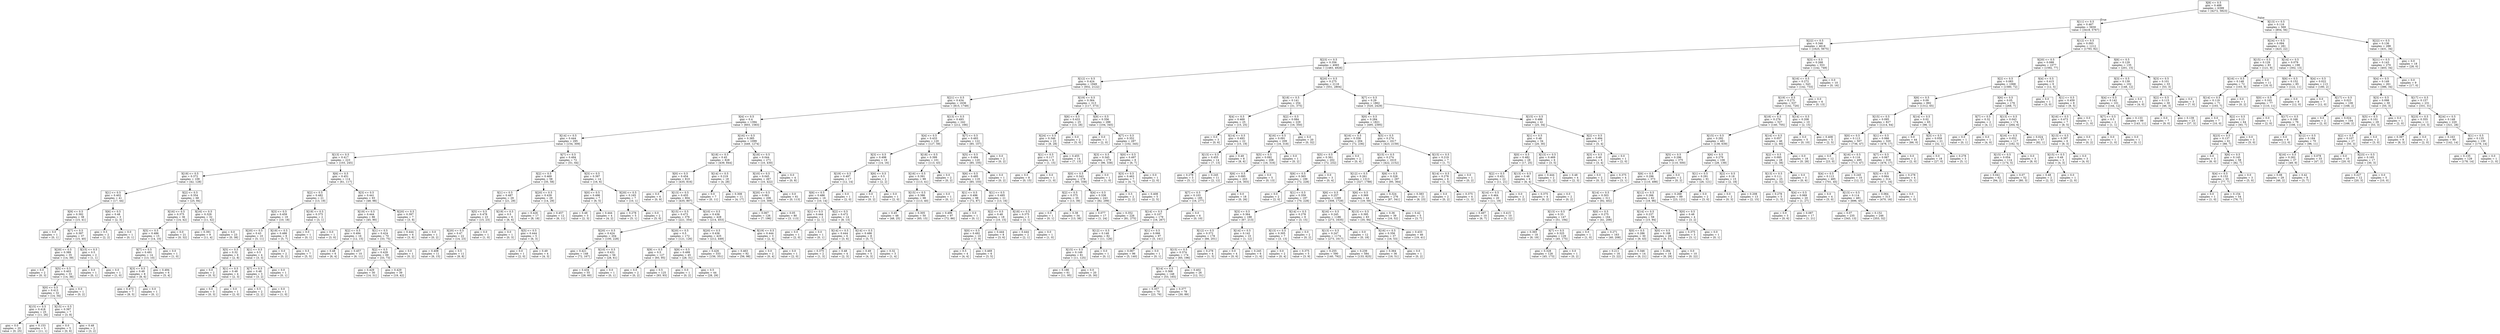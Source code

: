 digraph Tree {
node [shape=box] ;
0 [label="X[8] <= 0.5\ngini = 0.488\nsamples = 6399\nvalue = [4272, 5823]"] ;
1 [label="X[11] <= 0.5\ngini = 0.467\nsamples = 5830\nvalue = [3418, 5767]"] ;
0 -> 1 [labeldistance=2.5, labelangle=45, headlabel="True"] ;
2 [label="X[22] <= 0.5\ngini = 0.346\nsamples = 4618\nvalue = [1625, 5675]"] ;
1 -> 2 ;
3 [label="X[23] <= 0.5\ngini = 0.356\nsamples = 4065\nvalue = [1483, 4926]"] ;
2 -> 3 ;
4 [label="X[12] <= 0.5\ngini = 0.424\nsamples = 1949\nvalue = [932, 2122]"] ;
3 -> 4 ;
5 [label="X[21] <= 0.5\ngini = 0.434\nsamples = 1636\nvalue = [815, 1749]"] ;
4 -> 5 ;
6 [label="X[4] <= 0.5\ngini = 0.4\nsamples = 1394\nvalue = [603, 1583]"] ;
5 -> 6 ;
7 [label="X[14] <= 0.5\ngini = 0.444\nsamples = 295\nvalue = [154, 309]"] ;
6 -> 7 ;
8 [label="X[13] <= 0.5\ngini = 0.417\nsamples = 223\nvalue = [103, 245]"] ;
7 -> 8 ;
9 [label="X[19] <= 0.5\ngini = 0.372\nsamples = 109\nvalue = [42, 128]"] ;
8 -> 9 ;
10 [label="X[1] <= 0.5\ngini = 0.402\nsamples = 41\nvalue = [17, 44]"] ;
9 -> 10 ;
11 [label="X[9] <= 0.5\ngini = 0.392\nsamples = 38\nvalue = [15, 41]"] ;
10 -> 11 ;
12 [label="gini = 0.0\nsamples = 1\nvalue = [0, 1]"] ;
11 -> 12 ;
13 [label="X[7] <= 0.5\ngini = 0.397\nsamples = 37\nvalue = [15, 40]"] ;
11 -> 13 ;
14 [label="X[20] <= 0.5\ngini = 0.389\nsamples = 35\nvalue = [14, 39]"] ;
13 -> 14 ;
15 [label="gini = 0.0\nsamples = 2\nvalue = [0, 3]"] ;
14 -> 15 ;
16 [label="X[5] <= 0.5\ngini = 0.403\nsamples = 33\nvalue = [14, 36]"] ;
14 -> 16 ;
17 [label="X[0] <= 0.5\ngini = 0.413\nsamples = 32\nvalue = [14, 34]"] ;
16 -> 17 ;
18 [label="X[15] <= 0.5\ngini = 0.418\nsamples = 25\nvalue = [11, 26]"] ;
17 -> 18 ;
19 [label="gini = 0.0\nsamples = 20\nvalue = [0, 25]"] ;
18 -> 19 ;
20 [label="gini = 0.153\nsamples = 5\nvalue = [11, 1]"] ;
18 -> 20 ;
21 [label="X[15] <= 0.5\ngini = 0.397\nsamples = 7\nvalue = [3, 8]"] ;
17 -> 21 ;
22 [label="gini = 0.0\nsamples = 5\nvalue = [0, 6]"] ;
21 -> 22 ;
23 [label="gini = 0.48\nsamples = 2\nvalue = [3, 2]"] ;
21 -> 23 ;
24 [label="gini = 0.0\nsamples = 1\nvalue = [0, 2]"] ;
16 -> 24 ;
25 [label="X[15] <= 0.5\ngini = 0.5\nsamples = 2\nvalue = [1, 1]"] ;
13 -> 25 ;
26 [label="gini = 0.0\nsamples = 1\nvalue = [0, 1]"] ;
25 -> 26 ;
27 [label="gini = 0.0\nsamples = 1\nvalue = [1, 0]"] ;
25 -> 27 ;
28 [label="X[6] <= 0.5\ngini = 0.48\nsamples = 3\nvalue = [2, 3]"] ;
10 -> 28 ;
29 [label="gini = 0.5\nsamples = 2\nvalue = [2, 2]"] ;
28 -> 29 ;
30 [label="gini = 0.0\nsamples = 1\nvalue = [0, 1]"] ;
28 -> 30 ;
31 [label="X[2] <= 0.5\ngini = 0.354\nsamples = 68\nvalue = [25, 84]"] ;
9 -> 31 ;
32 [label="X[16] <= 0.5\ngini = 0.375\nsamples = 36\nvalue = [14, 42]"] ;
31 -> 32 ;
33 [label="X[5] <= 0.5\ngini = 0.486\nsamples = 15\nvalue = [14, 10]"] ;
32 -> 33 ;
34 [label="X[7] <= 0.5\ngini = 0.491\nsamples = 14\nvalue = [13, 10]"] ;
33 -> 34 ;
35 [label="X[3] <= 0.5\ngini = 0.49\nsamples = 8\nvalue = [8, 6]"] ;
34 -> 35 ;
36 [label="gini = 0.473\nsamples = 7\nvalue = [8, 5]"] ;
35 -> 36 ;
37 [label="gini = 0.0\nsamples = 1\nvalue = [0, 1]"] ;
35 -> 37 ;
38 [label="gini = 0.494\nsamples = 6\nvalue = [5, 4]"] ;
34 -> 38 ;
39 [label="gini = 0.0\nsamples = 1\nvalue = [1, 0]"] ;
33 -> 39 ;
40 [label="gini = 0.0\nsamples = 21\nvalue = [0, 32]"] ;
32 -> 40 ;
41 [label="X[16] <= 0.5\ngini = 0.329\nsamples = 32\nvalue = [11, 42]"] ;
31 -> 41 ;
42 [label="gini = 0.391\nsamples = 9\nvalue = [11, 4]"] ;
41 -> 42 ;
43 [label="gini = 0.0\nsamples = 23\nvalue = [0, 38]"] ;
41 -> 43 ;
44 [label="X[6] <= 0.5\ngini = 0.451\nsamples = 114\nvalue = [61, 117]"] ;
8 -> 44 ;
45 [label="X[2] <= 0.5\ngini = 0.482\nsamples = 21\nvalue = [13, 19]"] ;
44 -> 45 ;
46 [label="X[3] <= 0.5\ngini = 0.459\nsamples = 19\nvalue = [10, 18]"] ;
45 -> 46 ;
47 [label="X[20] <= 0.5\ngini = 0.43\nsamples = 10\nvalue = [5, 11]"] ;
46 -> 47 ;
48 [label="X[5] <= 0.5\ngini = 0.32\nsamples = 6\nvalue = [2, 8]"] ;
47 -> 48 ;
49 [label="gini = 0.0\nsamples = 2\nvalue = [0, 5]"] ;
48 -> 49 ;
50 [label="X[1] <= 0.5\ngini = 0.48\nsamples = 4\nvalue = [2, 3]"] ;
48 -> 50 ;
51 [label="gini = 0.0\nsamples = 3\nvalue = [0, 3]"] ;
50 -> 51 ;
52 [label="gini = 0.0\nsamples = 1\nvalue = [2, 0]"] ;
50 -> 52 ;
53 [label="X[1] <= 0.5\ngini = 0.5\nsamples = 4\nvalue = [3, 3]"] ;
47 -> 53 ;
54 [label="X[7] <= 0.5\ngini = 0.48\nsamples = 3\nvalue = [3, 2]"] ;
53 -> 54 ;
55 [label="gini = 0.5\nsamples = 2\nvalue = [2, 2]"] ;
54 -> 55 ;
56 [label="gini = 0.0\nsamples = 1\nvalue = [1, 0]"] ;
54 -> 56 ;
57 [label="gini = 0.0\nsamples = 1\nvalue = [0, 1]"] ;
53 -> 57 ;
58 [label="X[19] <= 0.5\ngini = 0.486\nsamples = 9\nvalue = [5, 7]"] ;
46 -> 58 ;
59 [label="gini = 0.0\nsamples = 2\nvalue = [0, 2]"] ;
58 -> 59 ;
60 [label="gini = 0.5\nsamples = 7\nvalue = [5, 5]"] ;
58 -> 60 ;
61 [label="X[19] <= 0.5\ngini = 0.375\nsamples = 2\nvalue = [3, 1]"] ;
45 -> 61 ;
62 [label="gini = 0.0\nsamples = 1\nvalue = [0, 1]"] ;
61 -> 62 ;
63 [label="gini = 0.0\nsamples = 1\nvalue = [3, 0]"] ;
61 -> 63 ;
64 [label="X[3] <= 0.5\ngini = 0.441\nsamples = 93\nvalue = [48, 98]"] ;
44 -> 64 ;
65 [label="X[19] <= 0.5\ngini = 0.444\nsamples = 86\nvalue = [45, 90]"] ;
64 -> 65 ;
66 [label="X[2] <= 0.5\ngini = 0.494\nsamples = 16\nvalue = [12, 15]"] ;
65 -> 66 ;
67 [label="gini = 0.48\nsamples = 6\nvalue = [6, 4]"] ;
66 -> 67 ;
68 [label="gini = 0.457\nsamples = 10\nvalue = [6, 11]"] ;
66 -> 68 ;
69 [label="X[1] <= 0.5\ngini = 0.424\nsamples = 70\nvalue = [33, 75]"] ;
65 -> 69 ;
70 [label="X[2] <= 0.5\ngini = 0.429\nsamples = 69\nvalue = [33, 73]"] ;
69 -> 70 ;
71 [label="gini = 0.429\nsamples = 30\nvalue = [14, 31]"] ;
70 -> 71 ;
72 [label="gini = 0.429\nsamples = 39\nvalue = [19, 42]"] ;
70 -> 72 ;
73 [label="gini = 0.0\nsamples = 1\nvalue = [0, 2]"] ;
69 -> 73 ;
74 [label="X[20] <= 0.5\ngini = 0.397\nsamples = 7\nvalue = [3, 8]"] ;
64 -> 74 ;
75 [label="gini = 0.444\nsamples = 6\nvalue = [3, 6]"] ;
74 -> 75 ;
76 [label="gini = 0.0\nsamples = 1\nvalue = [0, 2]"] ;
74 -> 76 ;
77 [label="X[7] <= 0.5\ngini = 0.494\nsamples = 72\nvalue = [51, 64]"] ;
7 -> 77 ;
78 [label="X[2] <= 0.5\ngini = 0.469\nsamples = 58\nvalue = [35, 58]"] ;
77 -> 78 ;
79 [label="X[1] <= 0.5\ngini = 0.487\nsamples = 29\nvalue = [21, 29]"] ;
78 -> 79 ;
80 [label="X[5] <= 0.5\ngini = 0.478\nsamples = 23\nvalue = [15, 23]"] ;
79 -> 80 ;
81 [label="X[20] <= 0.5\ngini = 0.47\nsamples = 22\nvalue = [14, 23]"] ;
80 -> 81 ;
82 [label="gini = 0.408\nsamples = 11\nvalue = [6, 15]"] ;
81 -> 82 ;
83 [label="gini = 0.5\nsamples = 11\nvalue = [8, 8]"] ;
81 -> 83 ;
84 [label="gini = 0.0\nsamples = 1\nvalue = [1, 0]"] ;
80 -> 84 ;
85 [label="X[19] <= 0.5\ngini = 0.5\nsamples = 6\nvalue = [6, 6]"] ;
79 -> 85 ;
86 [label="gini = 0.0\nsamples = 1\nvalue = [0, 3]"] ;
85 -> 86 ;
87 [label="X[5] <= 0.5\ngini = 0.444\nsamples = 5\nvalue = [6, 3]"] ;
85 -> 87 ;
88 [label="gini = 0.0\nsamples = 1\nvalue = [2, 0]"] ;
87 -> 88 ;
89 [label="gini = 0.49\nsamples = 4\nvalue = [4, 3]"] ;
87 -> 89 ;
90 [label="X[20] <= 0.5\ngini = 0.439\nsamples = 29\nvalue = [14, 29]"] ;
78 -> 90 ;
91 [label="gini = 0.426\nsamples = 17\nvalue = [8, 18]"] ;
90 -> 91 ;
92 [label="gini = 0.457\nsamples = 12\nvalue = [6, 11]"] ;
90 -> 92 ;
93 [label="X[3] <= 0.5\ngini = 0.397\nsamples = 14\nvalue = [16, 6]"] ;
77 -> 93 ;
94 [label="X[0] <= 0.5\ngini = 0.496\nsamples = 7\nvalue = [6, 5]"] ;
93 -> 94 ;
95 [label="gini = 0.48\nsamples = 3\nvalue = [2, 3]"] ;
94 -> 95 ;
96 [label="gini = 0.444\nsamples = 4\nvalue = [4, 2]"] ;
94 -> 96 ;
97 [label="X[20] <= 0.5\ngini = 0.165\nsamples = 7\nvalue = [10, 1]"] ;
93 -> 97 ;
98 [label="gini = 0.278\nsamples = 5\nvalue = [5, 1]"] ;
97 -> 98 ;
99 [label="gini = 0.0\nsamples = 2\nvalue = [5, 0]"] ;
97 -> 99 ;
100 [label="X[16] <= 0.5\ngini = 0.385\nsamples = 1099\nvalue = [449, 1274]"] ;
6 -> 100 ;
101 [label="X[18] <= 0.5\ngini = 0.45\nsamples = 828\nvalue = [439, 844]"] ;
100 -> 101 ;
102 [label="X[0] <= 0.5\ngini = 0.454\nsamples = 810\nvalue = [435, 816]"] ;
101 -> 102 ;
103 [label="gini = 0.0\nsamples = 6\nvalue = [0, 9]"] ;
102 -> 103 ;
104 [label="X[13] <= 0.5\ngini = 0.455\nsamples = 804\nvalue = [435, 807]"] ;
102 -> 104 ;
105 [label="X[15] <= 0.5\ngini = 0.473\nsamples = 376\nvalue = [221, 354]"] ;
104 -> 105 ;
106 [label="X[20] <= 0.5\ngini = 0.424\nsamples = 204\nvalue = [100, 228]"] ;
105 -> 106 ;
107 [label="gini = 0.421\nsamples = 148\nvalue = [72, 167]"] ;
106 -> 107 ;
108 [label="X[10] <= 0.5\ngini = 0.431\nsamples = 56\nvalue = [28, 61]"] ;
106 -> 108 ;
109 [label="gini = 0.434\nsamples = 55\nvalue = [28, 60]"] ;
108 -> 109 ;
110 [label="gini = 0.0\nsamples = 1\nvalue = [0, 1]"] ;
108 -> 110 ;
111 [label="X[20] <= 0.5\ngini = 0.5\nsamples = 172\nvalue = [121, 126]"] ;
105 -> 111 ;
112 [label="X[9] <= 0.5\ngini = 0.5\nsamples = 127\nvalue = [93, 95]"] ;
111 -> 112 ;
113 [label="gini = 0.0\nsamples = 2\nvalue = [0, 2]"] ;
112 -> 113 ;
114 [label="gini = 0.5\nsamples = 125\nvalue = [93, 93]"] ;
112 -> 114 ;
115 [label="X[9] <= 0.5\ngini = 0.499\nsamples = 45\nvalue = [28, 31]"] ;
111 -> 115 ;
116 [label="gini = 0.0\nsamples = 1\nvalue = [0, 2]"] ;
115 -> 116 ;
117 [label="gini = 0.5\nsamples = 44\nvalue = [28, 29]"] ;
115 -> 117 ;
118 [label="X[10] <= 0.5\ngini = 0.436\nsamples = 428\nvalue = [214, 453]"] ;
104 -> 118 ;
119 [label="X[20] <= 0.5\ngini = 0.436\nsamples = 425\nvalue = [212, 449]"] ;
118 -> 119 ;
120 [label="gini = 0.426\nsamples = 333\nvalue = [156, 351]"] ;
119 -> 120 ;
121 [label="gini = 0.463\nsamples = 92\nvalue = [56, 98]"] ;
119 -> 121 ;
122 [label="X[19] <= 0.5\ngini = 0.444\nsamples = 3\nvalue = [2, 4]"] ;
118 -> 122 ;
123 [label="gini = 0.0\nsamples = 2\nvalue = [0, 4]"] ;
122 -> 123 ;
124 [label="gini = 0.0\nsamples = 1\nvalue = [2, 0]"] ;
122 -> 124 ;
125 [label="X[14] <= 0.5\ngini = 0.219\nsamples = 18\nvalue = [4, 28]"] ;
101 -> 125 ;
126 [label="gini = 0.0\nsamples = 7\nvalue = [0, 11]"] ;
125 -> 126 ;
127 [label="gini = 0.308\nsamples = 11\nvalue = [4, 17]"] ;
125 -> 127 ;
128 [label="X[18] <= 0.5\ngini = 0.044\nsamples = 271\nvalue = [10, 430]"] ;
100 -> 128 ;
129 [label="X[10] <= 0.5\ngini = 0.045\nsamples = 267\nvalue = [10, 422]"] ;
128 -> 129 ;
130 [label="X[20] <= 0.5\ngini = 0.061\nsamples = 206\nvalue = [10, 309]"] ;
129 -> 130 ;
131 [label="gini = 0.067\nsamples = 126\nvalue = [7, 196]"] ;
130 -> 131 ;
132 [label="gini = 0.05\nsamples = 80\nvalue = [3, 113]"] ;
130 -> 132 ;
133 [label="gini = 0.0\nsamples = 61\nvalue = [0, 113]"] ;
129 -> 133 ;
134 [label="gini = 0.0\nsamples = 4\nvalue = [0, 8]"] ;
128 -> 134 ;
135 [label="X[13] <= 0.5\ngini = 0.493\nsamples = 242\nvalue = [212, 166]"] ;
5 -> 135 ;
136 [label="X[4] <= 0.5\ngini = 0.433\nsamples = 120\nvalue = [127, 59]"] ;
135 -> 136 ;
137 [label="X[3] <= 0.5\ngini = 0.498\nsamples = 19\nvalue = [14, 16]"] ;
136 -> 137 ;
138 [label="X[19] <= 0.5\ngini = 0.497\nsamples = 17\nvalue = [12, 14]"] ;
137 -> 138 ;
139 [label="X[6] <= 0.5\ngini = 0.486\nsamples = 16\nvalue = [10, 14]"] ;
138 -> 139 ;
140 [label="X[1] <= 0.5\ngini = 0.444\nsamples = 2\nvalue = [2, 1]"] ;
139 -> 140 ;
141 [label="gini = 0.0\nsamples = 1\nvalue = [2, 0]"] ;
140 -> 141 ;
142 [label="gini = 0.0\nsamples = 1\nvalue = [0, 1]"] ;
140 -> 142 ;
143 [label="X[2] <= 0.5\ngini = 0.472\nsamples = 14\nvalue = [8, 13]"] ;
139 -> 143 ;
144 [label="X[14] <= 0.5\ngini = 0.444\nsamples = 6\nvalue = [3, 6]"] ;
143 -> 144 ;
145 [label="gini = 0.375\nsamples = 2\nvalue = [1, 3]"] ;
144 -> 145 ;
146 [label="gini = 0.48\nsamples = 4\nvalue = [2, 3]"] ;
144 -> 146 ;
147 [label="X[14] <= 0.5\ngini = 0.486\nsamples = 8\nvalue = [5, 7]"] ;
143 -> 147 ;
148 [label="gini = 0.49\nsamples = 5\nvalue = [4, 3]"] ;
147 -> 148 ;
149 [label="gini = 0.32\nsamples = 3\nvalue = [1, 4]"] ;
147 -> 149 ;
150 [label="gini = 0.0\nsamples = 1\nvalue = [2, 0]"] ;
138 -> 150 ;
151 [label="X[6] <= 0.5\ngini = 0.5\nsamples = 2\nvalue = [2, 2]"] ;
137 -> 151 ;
152 [label="gini = 0.0\nsamples = 1\nvalue = [0, 2]"] ;
151 -> 152 ;
153 [label="gini = 0.0\nsamples = 1\nvalue = [2, 0]"] ;
151 -> 153 ;
154 [label="X[18] <= 0.5\ngini = 0.399\nsamples = 101\nvalue = [113, 43]"] ;
136 -> 154 ;
155 [label="X[16] <= 0.5\ngini = 0.391\nsamples = 99\nvalue = [113, 41]"] ;
154 -> 155 ;
156 [label="X[15] <= 0.5\ngini = 0.386\nsamples = 98\nvalue = [113, 40]"] ;
155 -> 156 ;
157 [label="gini = 0.45\nsamples = 48\nvalue = [48, 25]"] ;
156 -> 157 ;
158 [label="gini = 0.305\nsamples = 50\nvalue = [65, 15]"] ;
156 -> 158 ;
159 [label="gini = 0.0\nsamples = 1\nvalue = [0, 1]"] ;
155 -> 159 ;
160 [label="gini = 0.0\nsamples = 2\nvalue = [0, 2]"] ;
154 -> 160 ;
161 [label="X[7] <= 0.5\ngini = 0.493\nsamples = 122\nvalue = [85, 107]"] ;
135 -> 161 ;
162 [label="X[5] <= 0.5\ngini = 0.494\nsamples = 120\nvalue = [85, 105]"] ;
161 -> 162 ;
163 [label="X[6] <= 0.5\ngini = 0.495\nsamples = 119\nvalue = [85, 103]"] ;
162 -> 163 ;
164 [label="X[1] <= 0.5\ngini = 0.496\nsamples = 98\nvalue = [72, 87]"] ;
163 -> 164 ;
165 [label="gini = 0.496\nsamples = 97\nvalue = [72, 86]"] ;
164 -> 165 ;
166 [label="gini = 0.0\nsamples = 1\nvalue = [0, 1]"] ;
164 -> 166 ;
167 [label="X[1] <= 0.5\ngini = 0.495\nsamples = 21\nvalue = [13, 16]"] ;
163 -> 167 ;
168 [label="X[2] <= 0.5\ngini = 0.48\nsamples = 18\nvalue = [10, 15]"] ;
167 -> 168 ;
169 [label="X[0] <= 0.5\ngini = 0.492\nsamples = 10\nvalue = [7, 9]"] ;
168 -> 169 ;
170 [label="gini = 0.5\nsamples = 4\nvalue = [4, 4]"] ;
169 -> 170 ;
171 [label="gini = 0.469\nsamples = 6\nvalue = [3, 5]"] ;
169 -> 171 ;
172 [label="gini = 0.444\nsamples = 8\nvalue = [3, 6]"] ;
168 -> 172 ;
173 [label="X[18] <= 0.5\ngini = 0.375\nsamples = 3\nvalue = [3, 1]"] ;
167 -> 173 ;
174 [label="gini = 0.444\nsamples = 2\nvalue = [2, 1]"] ;
173 -> 174 ;
175 [label="gini = 0.0\nsamples = 1\nvalue = [1, 0]"] ;
173 -> 175 ;
176 [label="gini = 0.0\nsamples = 1\nvalue = [0, 2]"] ;
162 -> 176 ;
177 [label="gini = 0.0\nsamples = 2\nvalue = [0, 2]"] ;
161 -> 177 ;
178 [label="X[19] <= 0.5\ngini = 0.364\nsamples = 313\nvalue = [117, 373]"] ;
4 -> 178 ;
179 [label="X[6] <= 0.5\ngini = 0.433\nsamples = 25\nvalue = [13, 28]"] ;
178 -> 179 ;
180 [label="X[24] <= 0.5\ngini = 0.346\nsamples = 23\nvalue = [8, 28]"] ;
179 -> 180 ;
181 [label="X[1] <= 0.5\ngini = 0.117\nsamples = 9\nvalue = [1, 15]"] ;
180 -> 181 ;
182 [label="gini = 0.0\nsamples = 8\nvalue = [0, 15]"] ;
181 -> 182 ;
183 [label="gini = 0.0\nsamples = 1\nvalue = [1, 0]"] ;
181 -> 183 ;
184 [label="gini = 0.455\nsamples = 14\nvalue = [7, 13]"] ;
180 -> 184 ;
185 [label="gini = 0.0\nsamples = 2\nvalue = [5, 0]"] ;
179 -> 185 ;
186 [label="X[9] <= 0.5\ngini = 0.356\nsamples = 288\nvalue = [104, 345]"] ;
178 -> 186 ;
187 [label="gini = 0.0\nsamples = 1\nvalue = [2, 0]"] ;
186 -> 187 ;
188 [label="X[7] <= 0.5\ngini = 0.352\nsamples = 287\nvalue = [102, 345]"] ;
186 -> 188 ;
189 [label="X[3] <= 0.5\ngini = 0.345\nsamples = 279\nvalue = [96, 338]"] ;
188 -> 189 ;
190 [label="X[0] <= 0.5\ngini = 0.343\nsamples = 278\nvalue = [95, 338]"] ;
189 -> 190 ;
191 [label="X[2] <= 0.5\ngini = 0.375\nsamples = 35\nvalue = [13, 39]"] ;
190 -> 191 ;
192 [label="gini = 0.0\nsamples = 1\nvalue = [0, 1]"] ;
191 -> 192 ;
193 [label="gini = 0.38\nsamples = 34\nvalue = [13, 38]"] ;
191 -> 193 ;
194 [label="X[4] <= 0.5\ngini = 0.338\nsamples = 243\nvalue = [82, 299]"] ;
190 -> 194 ;
195 [label="gini = 0.077\nsamples = 17\nvalue = [1, 24]"] ;
194 -> 195 ;
196 [label="gini = 0.352\nsamples = 226\nvalue = [81, 275]"] ;
194 -> 196 ;
197 [label="gini = 0.0\nsamples = 1\nvalue = [1, 0]"] ;
189 -> 197 ;
198 [label="X[0] <= 0.5\ngini = 0.497\nsamples = 8\nvalue = [6, 7]"] ;
188 -> 198 ;
199 [label="X[3] <= 0.5\ngini = 0.463\nsamples = 7\nvalue = [4, 7]"] ;
198 -> 199 ;
200 [label="gini = 0.5\nsamples = 2\nvalue = [2, 2]"] ;
199 -> 200 ;
201 [label="gini = 0.408\nsamples = 5\nvalue = [2, 5]"] ;
199 -> 201 ;
202 [label="gini = 0.0\nsamples = 1\nvalue = [2, 0]"] ;
198 -> 202 ;
203 [label="X[20] <= 0.5\ngini = 0.275\nsamples = 2116\nvalue = [551, 2804]"] ;
3 -> 203 ;
204 [label="X[18] <= 0.5\ngini = 0.141\nsamples = 254\nvalue = [31, 375]"] ;
203 -> 204 ;
205 [label="X[4] <= 0.5\ngini = 0.469\nsamples = 25\nvalue = [15, 25]"] ;
204 -> 205 ;
206 [label="gini = 0.0\nsamples = 3\nvalue = [0, 6]"] ;
205 -> 206 ;
207 [label="X[14] <= 0.5\ngini = 0.493\nsamples = 22\nvalue = [15, 19]"] ;
205 -> 207 ;
208 [label="X[13] <= 0.5\ngini = 0.455\nsamples = 14\nvalue = [7, 13]"] ;
207 -> 208 ;
209 [label="gini = 0.278\nsamples = 3\nvalue = [5, 1]"] ;
208 -> 209 ;
210 [label="gini = 0.245\nsamples = 11\nvalue = [2, 12]"] ;
208 -> 210 ;
211 [label="gini = 0.49\nsamples = 8\nvalue = [8, 6]"] ;
207 -> 211 ;
212 [label="X[2] <= 0.5\ngini = 0.084\nsamples = 229\nvalue = [16, 350]"] ;
204 -> 212 ;
213 [label="X[16] <= 0.5\ngini = 0.091\nsamples = 209\nvalue = [16, 318]"] ;
212 -> 213 ;
214 [label="X[5] <= 0.5\ngini = 0.092\nsamples = 208\nvalue = [16, 316]"] ;
213 -> 214 ;
215 [label="X[6] <= 0.5\ngini = 0.095\nsamples = 203\nvalue = [16, 303]"] ;
214 -> 215 ;
216 [label="X[7] <= 0.5\ngini = 0.103\nsamples = 185\nvalue = [16, 277]"] ;
215 -> 216 ;
217 [label="X[14] <= 0.5\ngini = 0.107\nsamples = 179\nvalue = [16, 267]"] ;
216 -> 217 ;
218 [label="X[12] <= 0.5\ngini = 0.148\nsamples = 82\nvalue = [11, 126]"] ;
217 -> 218 ;
219 [label="X[15] <= 0.5\ngini = 0.149\nsamples = 81\nvalue = [11, 125]"] ;
218 -> 219 ;
220 [label="gini = 0.186\nsamples = 61\nvalue = [11, 95]"] ;
219 -> 220 ;
221 [label="gini = 0.0\nsamples = 20\nvalue = [0, 30]"] ;
219 -> 221 ;
222 [label="gini = 0.0\nsamples = 1\nvalue = [0, 1]"] ;
218 -> 222 ;
223 [label="X[1] <= 0.5\ngini = 0.066\nsamples = 97\nvalue = [5, 141]"] ;
217 -> 223 ;
224 [label="gini = 0.067\nsamples = 96\nvalue = [5, 140]"] ;
223 -> 224 ;
225 [label="gini = 0.0\nsamples = 1\nvalue = [0, 1]"] ;
223 -> 225 ;
226 [label="gini = 0.0\nsamples = 6\nvalue = [0, 10]"] ;
216 -> 226 ;
227 [label="gini = 0.0\nsamples = 18\nvalue = [0, 26]"] ;
215 -> 227 ;
228 [label="gini = 0.0\nsamples = 5\nvalue = [0, 13]"] ;
214 -> 228 ;
229 [label="gini = 0.0\nsamples = 1\nvalue = [0, 2]"] ;
213 -> 229 ;
230 [label="gini = 0.0\nsamples = 20\nvalue = [0, 32]"] ;
212 -> 230 ;
231 [label="X[7] <= 0.5\ngini = 0.29\nsamples = 1862\nvalue = [520, 2429]"] ;
203 -> 231 ;
232 [label="X[0] <= 0.5\ngini = 0.284\nsamples = 1821\nvalue = [495, 2395]"] ;
231 -> 232 ;
233 [label="X[16] <= 0.5\ngini = 0.358\nsamples = 204\nvalue = [72, 236]"] ;
232 -> 233 ;
234 [label="X[5] <= 0.5\ngini = 0.361\nsamples = 202\nvalue = [72, 232]"] ;
233 -> 234 ;
235 [label="X[6] <= 0.5\ngini = 0.365\nsamples = 199\nvalue = [72, 228]"] ;
234 -> 235 ;
236 [label="gini = 0.0\nsamples = 2\nvalue = [2, 0]"] ;
235 -> 236 ;
237 [label="X[1] <= 0.5\ngini = 0.359\nsamples = 197\nvalue = [70, 228]"] ;
235 -> 237 ;
238 [label="X[3] <= 0.5\ngini = 0.364\nsamples = 188\nvalue = [67, 213]"] ;
237 -> 238 ;
239 [label="X[12] <= 0.5\ngini = 0.372\nsamples = 178\nvalue = [66, 201]"] ;
238 -> 239 ;
240 [label="X[15] <= 0.5\ngini = 0.374\nsamples = 174\nvalue = [65, 196]"] ;
239 -> 240 ;
241 [label="X[14] <= 0.5\ngini = 0.368\nsamples = 148\nvalue = [53, 165]"] ;
240 -> 241 ;
242 [label="gini = 0.357\nsamples = 70\nvalue = [23, 76]"] ;
241 -> 242 ;
243 [label="gini = 0.377\nsamples = 78\nvalue = [30, 89]"] ;
241 -> 243 ;
244 [label="gini = 0.402\nsamples = 26\nvalue = [12, 31]"] ;
240 -> 244 ;
245 [label="gini = 0.278\nsamples = 4\nvalue = [1, 5]"] ;
239 -> 245 ;
246 [label="X[14] <= 0.5\ngini = 0.142\nsamples = 10\nvalue = [1, 12]"] ;
238 -> 246 ;
247 [label="gini = 0.0\nsamples = 4\nvalue = [0, 6]"] ;
246 -> 247 ;
248 [label="gini = 0.245\nsamples = 6\nvalue = [1, 6]"] ;
246 -> 248 ;
249 [label="X[14] <= 0.5\ngini = 0.278\nsamples = 9\nvalue = [3, 15]"] ;
237 -> 249 ;
250 [label="X[13] <= 0.5\ngini = 0.305\nsamples = 7\nvalue = [3, 13]"] ;
249 -> 250 ;
251 [label="gini = 0.0\nsamples = 2\nvalue = [0, 4]"] ;
250 -> 251 ;
252 [label="gini = 0.375\nsamples = 5\nvalue = [3, 9]"] ;
250 -> 252 ;
253 [label="gini = 0.0\nsamples = 2\nvalue = [0, 2]"] ;
249 -> 253 ;
254 [label="gini = 0.0\nsamples = 3\nvalue = [0, 4]"] ;
234 -> 254 ;
255 [label="gini = 0.0\nsamples = 2\nvalue = [0, 4]"] ;
233 -> 255 ;
256 [label="X[5] <= 0.5\ngini = 0.274\nsamples = 1617\nvalue = [423, 2159]"] ;
232 -> 256 ;
257 [label="X[15] <= 0.5\ngini = 0.274\nsamples = 1610\nvalue = [422, 2152]"] ;
256 -> 257 ;
258 [label="X[12] <= 0.5\ngini = 0.261\nsamples = 1313\nvalue = [327, 1788]"] ;
257 -> 258 ;
259 [label="X[6] <= 0.5\ngini = 0.257\nsamples = 1269\nvalue = [308, 1729]"] ;
258 -> 259 ;
260 [label="X[16] <= 0.5\ngini = 0.245\nsamples = 1186\nvalue = [273, 1635]"] ;
259 -> 260 ;
261 [label="X[13] <= 0.5\ngini = 0.247\nsamples = 1174\nvalue = [273, 1617]"] ;
260 -> 261 ;
262 [label="gini = 0.255\nsamples = 590\nvalue = [140, 792]"] ;
261 -> 262 ;
263 [label="gini = 0.239\nsamples = 584\nvalue = [133, 825]"] ;
261 -> 263 ;
264 [label="gini = 0.0\nsamples = 12\nvalue = [0, 18]"] ;
260 -> 264 ;
265 [label="X[13] <= 0.5\ngini = 0.395\nsamples = 83\nvalue = [35, 94]"] ;
259 -> 265 ;
266 [label="X[16] <= 0.5\ngini = 0.356\nsamples = 37\nvalue = [16, 53]"] ;
265 -> 266 ;
267 [label="gini = 0.364\nsamples = 36\nvalue = [16, 51]"] ;
266 -> 267 ;
268 [label="gini = 0.0\nsamples = 1\nvalue = [0, 2]"] ;
266 -> 268 ;
269 [label="gini = 0.433\nsamples = 46\nvalue = [19, 41]"] ;
265 -> 269 ;
270 [label="X[6] <= 0.5\ngini = 0.369\nsamples = 44\nvalue = [19, 59]"] ;
258 -> 270 ;
271 [label="gini = 0.36\nsamples = 39\nvalue = [16, 52]"] ;
270 -> 271 ;
272 [label="gini = 0.42\nsamples = 5\nvalue = [3, 7]"] ;
270 -> 272 ;
273 [label="X[6] <= 0.5\ngini = 0.328\nsamples = 297\nvalue = [95, 364]"] ;
257 -> 273 ;
274 [label="gini = 0.324\nsamples = 276\nvalue = [87, 341]"] ;
273 -> 274 ;
275 [label="gini = 0.383\nsamples = 21\nvalue = [8, 23]"] ;
273 -> 275 ;
276 [label="X[15] <= 0.5\ngini = 0.219\nsamples = 7\nvalue = [1, 7]"] ;
256 -> 276 ;
277 [label="X[14] <= 0.5\ngini = 0.278\nsamples = 6\nvalue = [1, 5]"] ;
276 -> 277 ;
278 [label="gini = 0.0\nsamples = 2\nvalue = [0, 2]"] ;
277 -> 278 ;
279 [label="gini = 0.375\nsamples = 4\nvalue = [1, 3]"] ;
277 -> 279 ;
280 [label="gini = 0.0\nsamples = 1\nvalue = [0, 2]"] ;
276 -> 280 ;
281 [label="X[15] <= 0.5\ngini = 0.488\nsamples = 41\nvalue = [25, 34]"] ;
231 -> 281 ;
282 [label="X[1] <= 0.5\ngini = 0.48\nsamples = 34\nvalue = [20, 30]"] ;
281 -> 282 ;
283 [label="X[0] <= 0.5\ngini = 0.482\nsamples = 28\nvalue = [17, 25]"] ;
282 -> 283 ;
284 [label="X[2] <= 0.5\ngini = 0.451\nsamples = 22\nvalue = [11, 21]"] ;
283 -> 284 ;
285 [label="X[14] <= 0.5\ngini = 0.464\nsamples = 20\nvalue = [11, 19]"] ;
284 -> 285 ;
286 [label="gini = 0.497\nsamples = 10\nvalue = [6, 7]"] ;
285 -> 286 ;
287 [label="gini = 0.415\nsamples = 10\nvalue = [5, 12]"] ;
285 -> 287 ;
288 [label="gini = 0.0\nsamples = 2\nvalue = [0, 2]"] ;
284 -> 288 ;
289 [label="X[13] <= 0.5\ngini = 0.48\nsamples = 6\nvalue = [6, 4]"] ;
283 -> 289 ;
290 [label="gini = 0.375\nsamples = 4\nvalue = [6, 2]"] ;
289 -> 290 ;
291 [label="gini = 0.0\nsamples = 2\nvalue = [0, 2]"] ;
289 -> 291 ;
292 [label="X[13] <= 0.5\ngini = 0.469\nsamples = 6\nvalue = [3, 5]"] ;
282 -> 292 ;
293 [label="gini = 0.444\nsamples = 2\nvalue = [1, 2]"] ;
292 -> 293 ;
294 [label="gini = 0.48\nsamples = 4\nvalue = [2, 3]"] ;
292 -> 294 ;
295 [label="X[2] <= 0.5\ngini = 0.494\nsamples = 7\nvalue = [5, 4]"] ;
281 -> 295 ;
296 [label="X[3] <= 0.5\ngini = 0.49\nsamples = 6\nvalue = [3, 4]"] ;
295 -> 296 ;
297 [label="gini = 0.0\nsamples = 2\nvalue = [0, 3]"] ;
296 -> 297 ;
298 [label="gini = 0.375\nsamples = 4\nvalue = [3, 1]"] ;
296 -> 298 ;
299 [label="gini = 0.0\nsamples = 1\nvalue = [2, 0]"] ;
295 -> 299 ;
300 [label="X[3] <= 0.5\ngini = 0.268\nsamples = 553\nvalue = [142, 749]"] ;
2 -> 300 ;
301 [label="X[16] <= 0.5\ngini = 0.272\nsamples = 543\nvalue = [142, 733]"] ;
300 -> 301 ;
302 [label="X[19] <= 0.5\ngini = 0.275\nsamples = 537\nvalue = [142, 720]"] ;
301 -> 302 ;
303 [label="X[18] <= 0.5\ngini = 0.276\nsamples = 527\nvalue = [140, 705]"] ;
302 -> 303 ;
304 [label="X[15] <= 0.5\ngini = 0.292\nsamples = 481\nvalue = [138, 639]"] ;
303 -> 304 ;
305 [label="X[5] <= 0.5\ngini = 0.296\nsamples = 375\nvalue = [110, 500]"] ;
304 -> 305 ;
306 [label="X[6] <= 0.5\ngini = 0.296\nsamples = 373\nvalue = [110, 498]"] ;
305 -> 306 ;
307 [label="X[14] <= 0.5\ngini = 0.303\nsamples = 311\nvalue = [92, 402]"] ;
306 -> 307 ;
308 [label="X[13] <= 0.5\ngini = 0.33\nsamples = 147\nvalue = [51, 194]"] ;
307 -> 308 ;
309 [label="gini = 0.365\nsamples = 18\nvalue = [6, 19]"] ;
308 -> 309 ;
310 [label="X[7] <= 0.5\ngini = 0.325\nsamples = 129\nvalue = [45, 175]"] ;
308 -> 310 ;
311 [label="gini = 0.328\nsamples = 128\nvalue = [45, 173]"] ;
310 -> 311 ;
312 [label="gini = 0.0\nsamples = 1\nvalue = [0, 2]"] ;
310 -> 312 ;
313 [label="X[0] <= 0.5\ngini = 0.275\nsamples = 164\nvalue = [41, 208]"] ;
307 -> 313 ;
314 [label="gini = 0.0\nsamples = 1\nvalue = [1, 0]"] ;
313 -> 314 ;
315 [label="gini = 0.271\nsamples = 163\nvalue = [40, 208]"] ;
313 -> 315 ;
316 [label="X[12] <= 0.5\ngini = 0.266\nsamples = 62\nvalue = [18, 96]"] ;
306 -> 316 ;
317 [label="X[14] <= 0.5\ngini = 0.237\nsamples = 58\nvalue = [15, 94]"] ;
316 -> 317 ;
318 [label="X[0] <= 0.5\ngini = 0.286\nsamples = 30\nvalue = [9, 43]"] ;
317 -> 318 ;
319 [label="gini = 0.211\nsamples = 16\nvalue = [3, 22]"] ;
318 -> 319 ;
320 [label="gini = 0.346\nsamples = 14\nvalue = [6, 21]"] ;
318 -> 320 ;
321 [label="X[0] <= 0.5\ngini = 0.188\nsamples = 28\nvalue = [6, 51]"] ;
317 -> 321 ;
322 [label="gini = 0.284\nsamples = 18\nvalue = [6, 29]"] ;
321 -> 322 ;
323 [label="gini = 0.0\nsamples = 10\nvalue = [0, 22]"] ;
321 -> 323 ;
324 [label="X[0] <= 0.5\ngini = 0.48\nsamples = 4\nvalue = [3, 2]"] ;
316 -> 324 ;
325 [label="gini = 0.375\nsamples = 3\nvalue = [3, 1]"] ;
324 -> 325 ;
326 [label="gini = 0.0\nsamples = 1\nvalue = [0, 1]"] ;
324 -> 326 ;
327 [label="gini = 0.0\nsamples = 2\nvalue = [0, 2]"] ;
305 -> 327 ;
328 [label="X[6] <= 0.5\ngini = 0.279\nsamples = 106\nvalue = [28, 139]"] ;
304 -> 328 ;
329 [label="X[1] <= 0.5\ngini = 0.291\nsamples = 91\nvalue = [26, 121]"] ;
328 -> 329 ;
330 [label="gini = 0.268\nsamples = 89\nvalue = [23, 121]"] ;
329 -> 330 ;
331 [label="gini = 0.0\nsamples = 2\nvalue = [3, 0]"] ;
329 -> 331 ;
332 [label="X[2] <= 0.5\ngini = 0.18\nsamples = 15\nvalue = [2, 18]"] ;
328 -> 332 ;
333 [label="gini = 0.0\nsamples = 2\nvalue = [0, 3]"] ;
332 -> 333 ;
334 [label="gini = 0.208\nsamples = 13\nvalue = [2, 15]"] ;
332 -> 334 ;
335 [label="X[14] <= 0.5\ngini = 0.057\nsamples = 46\nvalue = [2, 66]"] ;
303 -> 335 ;
336 [label="X[2] <= 0.5\ngini = 0.095\nsamples = 28\nvalue = [2, 38]"] ;
335 -> 336 ;
337 [label="X[13] <= 0.5\ngini = 0.111\nsamples = 25\nvalue = [2, 32]"] ;
336 -> 337 ;
338 [label="gini = 0.278\nsamples = 5\nvalue = [1, 5]"] ;
337 -> 338 ;
339 [label="X[4] <= 0.5\ngini = 0.069\nsamples = 20\nvalue = [1, 27]"] ;
337 -> 339 ;
340 [label="gini = 0.0\nsamples = 3\nvalue = [0, 6]"] ;
339 -> 340 ;
341 [label="gini = 0.087\nsamples = 17\nvalue = [1, 21]"] ;
339 -> 341 ;
342 [label="gini = 0.0\nsamples = 3\nvalue = [0, 6]"] ;
336 -> 342 ;
343 [label="gini = 0.0\nsamples = 18\nvalue = [0, 28]"] ;
335 -> 343 ;
344 [label="X[14] <= 0.5\ngini = 0.208\nsamples = 10\nvalue = [2, 15]"] ;
302 -> 344 ;
345 [label="gini = 0.0\nsamples = 5\nvalue = [0, 10]"] ;
344 -> 345 ;
346 [label="gini = 0.408\nsamples = 5\nvalue = [2, 5]"] ;
344 -> 346 ;
347 [label="gini = 0.0\nsamples = 6\nvalue = [0, 13]"] ;
301 -> 347 ;
348 [label="gini = 0.0\nsamples = 10\nvalue = [0, 16]"] ;
300 -> 348 ;
349 [label="X[12] <= 0.5\ngini = 0.093\nsamples = 1212\nvalue = [1793, 92]"] ;
1 -> 349 ;
350 [label="X[20] <= 0.5\ngini = 0.088\nsamples = 1077\nvalue = [1592, 77]"] ;
349 -> 350 ;
351 [label="X[2] <= 0.5\ngini = 0.083\nsamples = 1068\nvalue = [1580, 72]"] ;
350 -> 351 ;
352 [label="X[6] <= 0.5\ngini = 0.09\nsamples = 892\nvalue = [1312, 65]"] ;
351 -> 352 ;
353 [label="X[15] <= 0.5\ngini = 0.095\nsamples = 827\nvalue = [1214, 64]"] ;
352 -> 353 ;
354 [label="X[0] <= 0.5\ngini = 0.113\nsamples = 507\nvalue = [736, 47]"] ;
353 -> 354 ;
355 [label="gini = 0.0\nsamples = 12\nvalue = [23, 0]"] ;
354 -> 355 ;
356 [label="X[16] <= 0.5\ngini = 0.116\nsamples = 495\nvalue = [713, 47]"] ;
354 -> 356 ;
357 [label="X[4] <= 0.5\ngini = 0.113\nsamples = 485\nvalue = [701, 45]"] ;
356 -> 357 ;
358 [label="gini = 0.0\nsamples = 4\nvalue = [5, 0]"] ;
357 -> 358 ;
359 [label="X[13] <= 0.5\ngini = 0.114\nsamples = 481\nvalue = [696, 45]"] ;
357 -> 359 ;
360 [label="gini = 0.07\nsamples = 235\nvalue = [343, 13]"] ;
359 -> 360 ;
361 [label="gini = 0.152\nsamples = 246\nvalue = [353, 32]"] ;
359 -> 361 ;
362 [label="gini = 0.245\nsamples = 10\nvalue = [12, 2]"] ;
356 -> 362 ;
363 [label="X[1] <= 0.5\ngini = 0.066\nsamples = 320\nvalue = [478, 17]"] ;
353 -> 363 ;
364 [label="X[7] <= 0.5\ngini = 0.067\nsamples = 318\nvalue = [476, 17]"] ;
363 -> 364 ;
365 [label="X[5] <= 0.5\ngini = 0.064\nsamples = 314\nvalue = [471, 16]"] ;
364 -> 365 ;
366 [label="gini = 0.064\nsamples = 313\nvalue = [470, 16]"] ;
365 -> 366 ;
367 [label="gini = 0.0\nsamples = 1\nvalue = [1, 0]"] ;
365 -> 367 ;
368 [label="gini = 0.278\nsamples = 4\nvalue = [5, 1]"] ;
364 -> 368 ;
369 [label="gini = 0.0\nsamples = 2\nvalue = [2, 0]"] ;
363 -> 369 ;
370 [label="X[14] <= 0.5\ngini = 0.02\nsamples = 65\nvalue = [98, 1]"] ;
352 -> 370 ;
371 [label="gini = 0.0\nsamples = 44\nvalue = [66, 0]"] ;
370 -> 371 ;
372 [label="X[3] <= 0.5\ngini = 0.059\nsamples = 21\nvalue = [32, 1]"] ;
370 -> 372 ;
373 [label="gini = 0.0\nsamples = 18\nvalue = [27, 0]"] ;
372 -> 373 ;
374 [label="gini = 0.278\nsamples = 3\nvalue = [5, 1]"] ;
372 -> 374 ;
375 [label="X[6] <= 0.5\ngini = 0.05\nsamples = 176\nvalue = [268, 7]"] ;
351 -> 375 ;
376 [label="X[7] <= 0.5\ngini = 0.32\nsamples = 2\nvalue = [4, 1]"] ;
375 -> 376 ;
377 [label="gini = 0.0\nsamples = 1\nvalue = [0, 1]"] ;
376 -> 377 ;
378 [label="gini = 0.0\nsamples = 1\nvalue = [4, 0]"] ;
376 -> 378 ;
379 [label="X[13] <= 0.5\ngini = 0.043\nsamples = 174\nvalue = [264, 6]"] ;
375 -> 379 ;
380 [label="X[16] <= 0.5\ngini = 0.052\nsamples = 117\nvalue = [182, 5]"] ;
379 -> 380 ;
381 [label="X[15] <= 0.5\ngini = 0.054\nsamples = 114\nvalue = [174, 5]"] ;
380 -> 381 ;
382 [label="gini = 0.041\nsamples = 62\nvalue = [94, 2]"] ;
381 -> 382 ;
383 [label="gini = 0.07\nsamples = 52\nvalue = [80, 3]"] ;
381 -> 383 ;
384 [label="gini = 0.0\nsamples = 3\nvalue = [8, 0]"] ;
380 -> 384 ;
385 [label="gini = 0.024\nsamples = 57\nvalue = [82, 1]"] ;
379 -> 385 ;
386 [label="X[4] <= 0.5\ngini = 0.415\nsamples = 9\nvalue = [12, 5]"] ;
350 -> 386 ;
387 [label="gini = 0.0\nsamples = 1\nvalue = [3, 0]"] ;
386 -> 387 ;
388 [label="X[1] <= 0.5\ngini = 0.459\nsamples = 8\nvalue = [9, 5]"] ;
386 -> 388 ;
389 [label="X[16] <= 0.5\ngini = 0.473\nsamples = 7\nvalue = [8, 5]"] ;
388 -> 389 ;
390 [label="X[13] <= 0.5\ngini = 0.397\nsamples = 6\nvalue = [8, 3]"] ;
389 -> 390 ;
391 [label="X[15] <= 0.5\ngini = 0.49\nsamples = 3\nvalue = [4, 3]"] ;
390 -> 391 ;
392 [label="gini = 0.48\nsamples = 2\nvalue = [2, 3]"] ;
391 -> 392 ;
393 [label="gini = 0.0\nsamples = 1\nvalue = [2, 0]"] ;
391 -> 393 ;
394 [label="gini = 0.0\nsamples = 3\nvalue = [4, 0]"] ;
390 -> 394 ;
395 [label="gini = 0.0\nsamples = 1\nvalue = [0, 2]"] ;
389 -> 395 ;
396 [label="gini = 0.0\nsamples = 1\nvalue = [1, 0]"] ;
388 -> 396 ;
397 [label="X[6] <= 0.5\ngini = 0.129\nsamples = 135\nvalue = [201, 15]"] ;
349 -> 397 ;
398 [label="X[3] <= 0.5\ngini = 0.139\nsamples = 102\nvalue = [148, 12]"] ;
397 -> 398 ;
399 [label="X[4] <= 0.5\ngini = 0.142\nsamples = 101\nvalue = [144, 12]"] ;
398 -> 399 ;
400 [label="X[7] <= 0.5\ngini = 0.5\nsamples = 2\nvalue = [1, 1]"] ;
399 -> 400 ;
401 [label="gini = 0.0\nsamples = 1\nvalue = [1, 0]"] ;
400 -> 401 ;
402 [label="gini = 0.0\nsamples = 1\nvalue = [0, 1]"] ;
400 -> 402 ;
403 [label="gini = 0.133\nsamples = 99\nvalue = [143, 11]"] ;
399 -> 403 ;
404 [label="gini = 0.0\nsamples = 1\nvalue = [4, 0]"] ;
398 -> 404 ;
405 [label="X[3] <= 0.5\ngini = 0.101\nsamples = 33\nvalue = [53, 3]"] ;
397 -> 405 ;
406 [label="X[2] <= 0.5\ngini = 0.115\nsamples = 30\nvalue = [46, 3]"] ;
405 -> 406 ;
407 [label="gini = 0.0\nsamples = 7\nvalue = [9, 0]"] ;
406 -> 407 ;
408 [label="gini = 0.139\nsamples = 23\nvalue = [37, 3]"] ;
406 -> 408 ;
409 [label="gini = 0.0\nsamples = 3\nvalue = [7, 0]"] ;
405 -> 409 ;
410 [label="X[13] <= 0.5\ngini = 0.116\nsamples = 569\nvalue = [854, 56]"] ;
0 -> 410 [labeldistance=2.5, labelangle=-45, headlabel="False"] ;
411 [label="X[24] <= 0.5\ngini = 0.094\nsamples = 281\nvalue = [423, 22]"] ;
410 -> 411 ;
412 [label="X[15] <= 0.5\ngini = 0.129\nsamples = 83\nvalue = [121, 9]"] ;
411 -> 412 ;
413 [label="X[16] <= 0.5\ngini = 0.148\nsamples = 72\nvalue = [103, 9]"] ;
412 -> 413 ;
414 [label="X[14] <= 0.5\ngini = 0.119\nsamples = 71\nvalue = [103, 7]"] ;
413 -> 414 ;
415 [label="gini = 0.0\nsamples = 7\nvalue = [10, 0]"] ;
414 -> 415 ;
416 [label="X[2] <= 0.5\ngini = 0.13\nsamples = 64\nvalue = [93, 7]"] ;
414 -> 416 ;
417 [label="X[23] <= 0.5\ngini = 0.137\nsamples = 61\nvalue = [88, 7]"] ;
416 -> 417 ;
418 [label="gini = 0.0\nsamples = 3\nvalue = [6, 0]"] ;
417 -> 418 ;
419 [label="X[6] <= 0.5\ngini = 0.145\nsamples = 58\nvalue = [82, 7]"] ;
417 -> 419 ;
420 [label="X[4] <= 0.5\ngini = 0.153\nsamples = 55\nvalue = [77, 7]"] ;
419 -> 420 ;
421 [label="gini = 0.0\nsamples = 1\nvalue = [1, 0]"] ;
420 -> 421 ;
422 [label="gini = 0.154\nsamples = 54\nvalue = [76, 7]"] ;
420 -> 422 ;
423 [label="gini = 0.0\nsamples = 3\nvalue = [5, 0]"] ;
419 -> 423 ;
424 [label="gini = 0.0\nsamples = 3\nvalue = [5, 0]"] ;
416 -> 424 ;
425 [label="gini = 0.0\nsamples = 1\nvalue = [0, 2]"] ;
413 -> 425 ;
426 [label="gini = 0.0\nsamples = 11\nvalue = [18, 0]"] ;
412 -> 426 ;
427 [label="X[14] <= 0.5\ngini = 0.079\nsamples = 198\nvalue = [302, 13]"] ;
411 -> 427 ;
428 [label="X[6] <= 0.5\ngini = 0.152\nsamples = 85\nvalue = [122, 11]"] ;
427 -> 428 ;
429 [label="X[0] <= 0.5\ngini = 0.165\nsamples = 77\nvalue = [110, 11]"] ;
428 -> 429 ;
430 [label="gini = 0.0\nsamples = 1\nvalue = [2, 0]"] ;
429 -> 430 ;
431 [label="X[17] <= 0.5\ngini = 0.168\nsamples = 76\nvalue = [108, 11]"] ;
429 -> 431 ;
432 [label="gini = 0.0\nsamples = 6\nvalue = [12, 0]"] ;
431 -> 432 ;
433 [label="X[12] <= 0.5\ngini = 0.184\nsamples = 70\nvalue = [96, 11]"] ;
431 -> 433 ;
434 [label="X[16] <= 0.5\ngini = 0.262\nsamples = 37\nvalue = [49, 9]"] ;
433 -> 434 ;
435 [label="gini = 0.08\nsamples = 29\nvalue = [46, 2]"] ;
434 -> 435 ;
436 [label="gini = 0.42\nsamples = 8\nvalue = [3, 7]"] ;
434 -> 436 ;
437 [label="gini = 0.078\nsamples = 33\nvalue = [47, 2]"] ;
433 -> 437 ;
438 [label="gini = 0.0\nsamples = 8\nvalue = [12, 0]"] ;
428 -> 438 ;
439 [label="X[4] <= 0.5\ngini = 0.022\nsamples = 113\nvalue = [180, 2]"] ;
427 -> 439 ;
440 [label="gini = 0.0\nsamples = 7\nvalue = [12, 0]"] ;
439 -> 440 ;
441 [label="X[17] <= 0.5\ngini = 0.023\nsamples = 106\nvalue = [168, 2]"] ;
439 -> 441 ;
442 [label="gini = 0.0\nsamples = 2\nvalue = [2, 0]"] ;
441 -> 442 ;
443 [label="gini = 0.024\nsamples = 104\nvalue = [166, 2]"] ;
441 -> 443 ;
444 [label="X[22] <= 0.5\ngini = 0.136\nsamples = 288\nvalue = [431, 34]"] ;
410 -> 444 ;
445 [label="X[21] <= 0.5\ngini = 0.143\nsamples = 270\nvalue = [403, 34]"] ;
444 -> 445 ;
446 [label="X[4] <= 0.5\ngini = 0.149\nsamples = 261\nvalue = [386, 34]"] ;
445 -> 446 ;
447 [label="X[3] <= 0.5\ngini = 0.098\nsamples = 30\nvalue = [55, 3]"] ;
446 -> 447 ;
448 [label="X[5] <= 0.5\ngini = 0.101\nsamples = 29\nvalue = [53, 3]"] ;
447 -> 448 ;
449 [label="X[2] <= 0.5\ngini = 0.107\nsamples = 27\nvalue = [50, 3]"] ;
448 -> 449 ;
450 [label="gini = 0.0\nsamples = 10\nvalue = [20, 0]"] ;
449 -> 450 ;
451 [label="X[23] <= 0.5\ngini = 0.165\nsamples = 17\nvalue = [30, 3]"] ;
449 -> 451 ;
452 [label="gini = 0.227\nsamples = 12\nvalue = [20, 3]"] ;
451 -> 452 ;
453 [label="gini = 0.0\nsamples = 5\nvalue = [10, 0]"] ;
451 -> 453 ;
454 [label="gini = 0.0\nsamples = 2\nvalue = [3, 0]"] ;
448 -> 454 ;
455 [label="gini = 0.0\nsamples = 1\nvalue = [2, 0]"] ;
447 -> 455 ;
456 [label="X[17] <= 0.5\ngini = 0.157\nsamples = 231\nvalue = [331, 31]"] ;
446 -> 456 ;
457 [label="X[23] <= 0.5\ngini = 0.355\nsamples = 11\nvalue = [10, 3]"] ;
456 -> 457 ;
458 [label="gini = 0.397\nsamples = 9\nvalue = [8, 3]"] ;
457 -> 458 ;
459 [label="gini = 0.0\nsamples = 2\nvalue = [2, 0]"] ;
457 -> 459 ;
460 [label="X[24] <= 0.5\ngini = 0.148\nsamples = 220\nvalue = [321, 28]"] ;
456 -> 460 ;
461 [label="gini = 0.163\nsamples = 90\nvalue = [142, 14]"] ;
460 -> 461 ;
462 [label="X[1] <= 0.5\ngini = 0.135\nsamples = 130\nvalue = [179, 14]"] ;
460 -> 462 ;
463 [label="gini = 0.135\nsamples = 129\nvalue = [178, 14]"] ;
462 -> 463 ;
464 [label="gini = 0.0\nsamples = 1\nvalue = [1, 0]"] ;
462 -> 464 ;
465 [label="gini = 0.0\nsamples = 9\nvalue = [17, 0]"] ;
445 -> 465 ;
466 [label="gini = 0.0\nsamples = 18\nvalue = [28, 0]"] ;
444 -> 466 ;
}